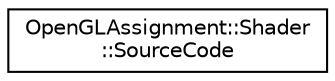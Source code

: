 digraph "Graphical Class Hierarchy"
{
 // LATEX_PDF_SIZE
  edge [fontname="Helvetica",fontsize="10",labelfontname="Helvetica",labelfontsize="10"];
  node [fontname="Helvetica",fontsize="10",shape=record];
  rankdir="LR";
  Node0 [label="OpenGLAssignment::Shader\l::SourceCode",height=0.2,width=0.4,color="black", fillcolor="white", style="filled",URL="$class_open_g_l_assignment_1_1_shader_1_1_source_code.html",tooltip=" "];
}
